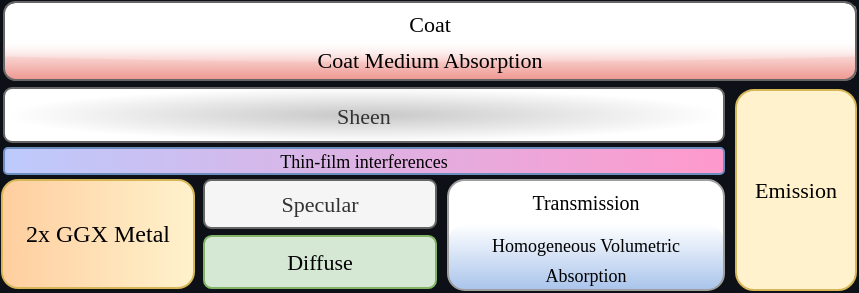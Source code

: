 <mxfile version="24.8.6">
  <diagram name="Page-1" id="_YB4e4YoaT3FMhfF6Ti6">
    <mxGraphModel dx="691" dy="369" grid="1" gridSize="1" guides="1" tooltips="1" connect="1" arrows="1" fold="1" page="1" pageScale="1" pageWidth="827" pageHeight="1169" background="#0d1117" math="0" shadow="0">
      <root>
        <mxCell id="0" />
        <mxCell id="1" parent="0" />
        <mxCell id="LqvaC12SgwfPoJ_6hcm2-22" value="" style="rounded=1;whiteSpace=wrap;html=1;strokeWidth=1;" parent="1" vertex="1">
          <mxGeometry x="324" y="322" width="426" height="39" as="geometry" />
        </mxCell>
        <mxCell id="LqvaC12SgwfPoJ_6hcm2-21" value="" style="rounded=1;whiteSpace=wrap;html=1;strokeWidth=1;" parent="1" vertex="1">
          <mxGeometry x="546" y="411" width="138" height="55" as="geometry" />
        </mxCell>
        <mxCell id="LqvaC12SgwfPoJ_6hcm2-2" value="&lt;font style=&quot;font-size: 11px;&quot; data-font-src=&quot;https://fonts.googleapis.com/css?family=Kollektif&quot; face=&quot;Kollektif&quot;&gt;Sheen&lt;/font&gt;" style="rounded=1;whiteSpace=wrap;html=1;fillColor=#C7C7C7;fontColor=#333333;strokeColor=#666666;gradientColor=#FFFFFF;gradientDirection=radial;" parent="1" vertex="1">
          <mxGeometry x="324" y="365" width="360" height="27" as="geometry" />
        </mxCell>
        <mxCell id="LqvaC12SgwfPoJ_6hcm2-5" value="&lt;font face=&quot;Kollektif&quot;&gt;2x GGX Metal&lt;br&gt;&lt;/font&gt;" style="rounded=1;whiteSpace=wrap;html=1;fillColor=#fff2cc;strokeColor=#d6b656;gradientColor=#FFCE9F;gradientDirection=west;" parent="1" vertex="1">
          <mxGeometry x="323" y="411" width="96" height="54" as="geometry" />
        </mxCell>
        <mxCell id="LqvaC12SgwfPoJ_6hcm2-10" value="&lt;p style=&quot;line-height: 120%;&quot;&gt;&lt;font style=&quot;font-size: 11px;&quot; face=&quot;Kollektif&quot; data-font-src=&quot;https://fonts.googleapis.com/css?family=Kollektif&quot;&gt;Specular&lt;/font&gt;&lt;/p&gt;" style="rounded=1;whiteSpace=wrap;html=1;fillColor=#f5f5f5;fontColor=#333333;strokeColor=#666666;" parent="1" vertex="1">
          <mxGeometry x="424" y="411" width="116" height="24" as="geometry" />
        </mxCell>
        <mxCell id="LqvaC12SgwfPoJ_6hcm2-11" value="&lt;font style=&quot;font-size: 11px;&quot; data-font-src=&quot;https://fonts.googleapis.com/css?family=Kollektif&quot; face=&quot;Kollektif&quot;&gt;Diffuse&lt;/font&gt;" style="rounded=1;whiteSpace=wrap;html=1;fillColor=#d5e8d4;strokeColor=#82b366;" parent="1" vertex="1">
          <mxGeometry x="424" y="439" width="116" height="26" as="geometry" />
        </mxCell>
        <mxCell id="LqvaC12SgwfPoJ_6hcm2-12" value="&lt;font style=&quot;font-size: 10px;&quot; data-font-src=&quot;https://fonts.googleapis.com/css?family=Kollektif&quot; face=&quot;Kollektif&quot;&gt;Transmission&lt;/font&gt;" style="rounded=1;whiteSpace=wrap;html=1;fillColor=#FFFFFF;strokeColor=none;gradientColor=#FFFFFF;gradientDirection=south;arcSize=36;" parent="1" vertex="1">
          <mxGeometry x="546" y="411" width="138" height="22" as="geometry" />
        </mxCell>
        <mxCell id="LqvaC12SgwfPoJ_6hcm2-13" value="&lt;font style=&quot;font-size: 9px;&quot; data-font-src=&quot;https://fonts.googleapis.com/css?family=Kollektif&quot; face=&quot;Kollektif&quot;&gt;Homogeneous &lt;/font&gt;&lt;font style=&quot;font-size: 9px;&quot; data-font-src=&quot;https://fonts.googleapis.com/css?family=Kollektif&quot; face=&quot;Kollektif&quot;&gt;Volumetric Absorption&lt;/font&gt;" style="rounded=1;whiteSpace=wrap;html=1;fillColor=#A9C4EB;strokeColor=none;gradientColor=#FFFFFF;gradientDirection=north;arcSize=27;" parent="1" vertex="1">
          <mxGeometry x="546" y="433" width="138" height="33" as="geometry" />
        </mxCell>
        <mxCell id="LqvaC12SgwfPoJ_6hcm2-14" value="&lt;font style=&quot;font-size: 11px;&quot; face=&quot;Kollektif&quot;&gt;Emission&lt;/font&gt;" style="rounded=1;whiteSpace=wrap;html=1;fillColor=#fff2cc;strokeColor=#d6b656;" parent="1" vertex="1">
          <mxGeometry x="690" y="366" width="60" height="100" as="geometry" />
        </mxCell>
        <mxCell id="LqvaC12SgwfPoJ_6hcm2-18" value="" style="rounded=1;whiteSpace=wrap;html=1;fillColor=none;fontColor=#333333;strokeColor=#9F9F9F;strokeWidth=1;" parent="1" vertex="1">
          <mxGeometry x="546" y="411" width="138" height="55" as="geometry" />
        </mxCell>
        <mxCell id="LqvaC12SgwfPoJ_6hcm2-20" value="" style="group" parent="1" vertex="1" connectable="0">
          <mxGeometry x="324" y="323" width="426" height="38" as="geometry" />
        </mxCell>
        <mxCell id="LqvaC12SgwfPoJ_6hcm2-16" value="&lt;div style=&quot;font-size: 11px;&quot;&gt;&lt;font style=&quot;font-size: 11px;&quot; data-font-src=&quot;https://fonts.googleapis.com/css?family=Kollektif&quot; face=&quot;Kollektif&quot;&gt;Coat&lt;/font&gt;&lt;/div&gt;" style="rounded=1;whiteSpace=wrap;html=1;gradientDirection=radial;glass=0;rotation=0;strokeWidth=0;perimeterSpacing=1;strokeColor=none;" parent="LqvaC12SgwfPoJ_6hcm2-20" vertex="1">
          <mxGeometry width="426" height="20" as="geometry" />
        </mxCell>
        <mxCell id="LqvaC12SgwfPoJ_6hcm2-17" value="&lt;div style=&quot;font-size: 11px;&quot;&gt;&lt;font style=&quot;font-size: 11px;&quot; data-font-src=&quot;https://fonts.googleapis.com/css?family=Kollektif&quot; face=&quot;Kollektif&quot;&gt;Coat Medium Absorption&lt;br&gt;&lt;/font&gt;&lt;/div&gt;" style="rounded=1;whiteSpace=wrap;html=1;gradientDirection=south;gradientColor=#EF958F;perimeterSpacing=0;glass=1;imageWidth=34;imageHeight=3;fillColor=default;strokeWidth=0;arcSize=26;strokeColor=none;" parent="LqvaC12SgwfPoJ_6hcm2-20" vertex="1">
          <mxGeometry y="18" width="426" height="20" as="geometry" />
        </mxCell>
        <mxCell id="LqvaC12SgwfPoJ_6hcm2-19" value="" style="rounded=1;whiteSpace=wrap;html=1;fillColor=none;fontColor=#333333;strokeColor=#666666;strokeWidth=1;" parent="1" vertex="1">
          <mxGeometry x="324" y="322" width="426" height="39" as="geometry" />
        </mxCell>
        <mxCell id="zKmTrmhVeMyoOnWYh9cR-2" value="&lt;font style=&quot;font-size: 9px;&quot;&gt;Thin-film interferences&lt;br style=&quot;font-size: 9px;&quot;&gt;&lt;/font&gt;" style="rounded=1;whiteSpace=wrap;html=1;fillColor=#BDCAFC;strokeColor=#6c8ebf;gradientDirection=east;gradientColor=#FF99CC;glass=0;verticalAlign=middle;fontSize=9;fontFamily=Kollektif;fontSource=https%3A%2F%2Ffonts.googleapis.com%2Fcss%3Ffamily%3DKollektif;" vertex="1" parent="1">
          <mxGeometry x="324" y="395" width="360" height="13" as="geometry" />
        </mxCell>
      </root>
    </mxGraphModel>
  </diagram>
</mxfile>

